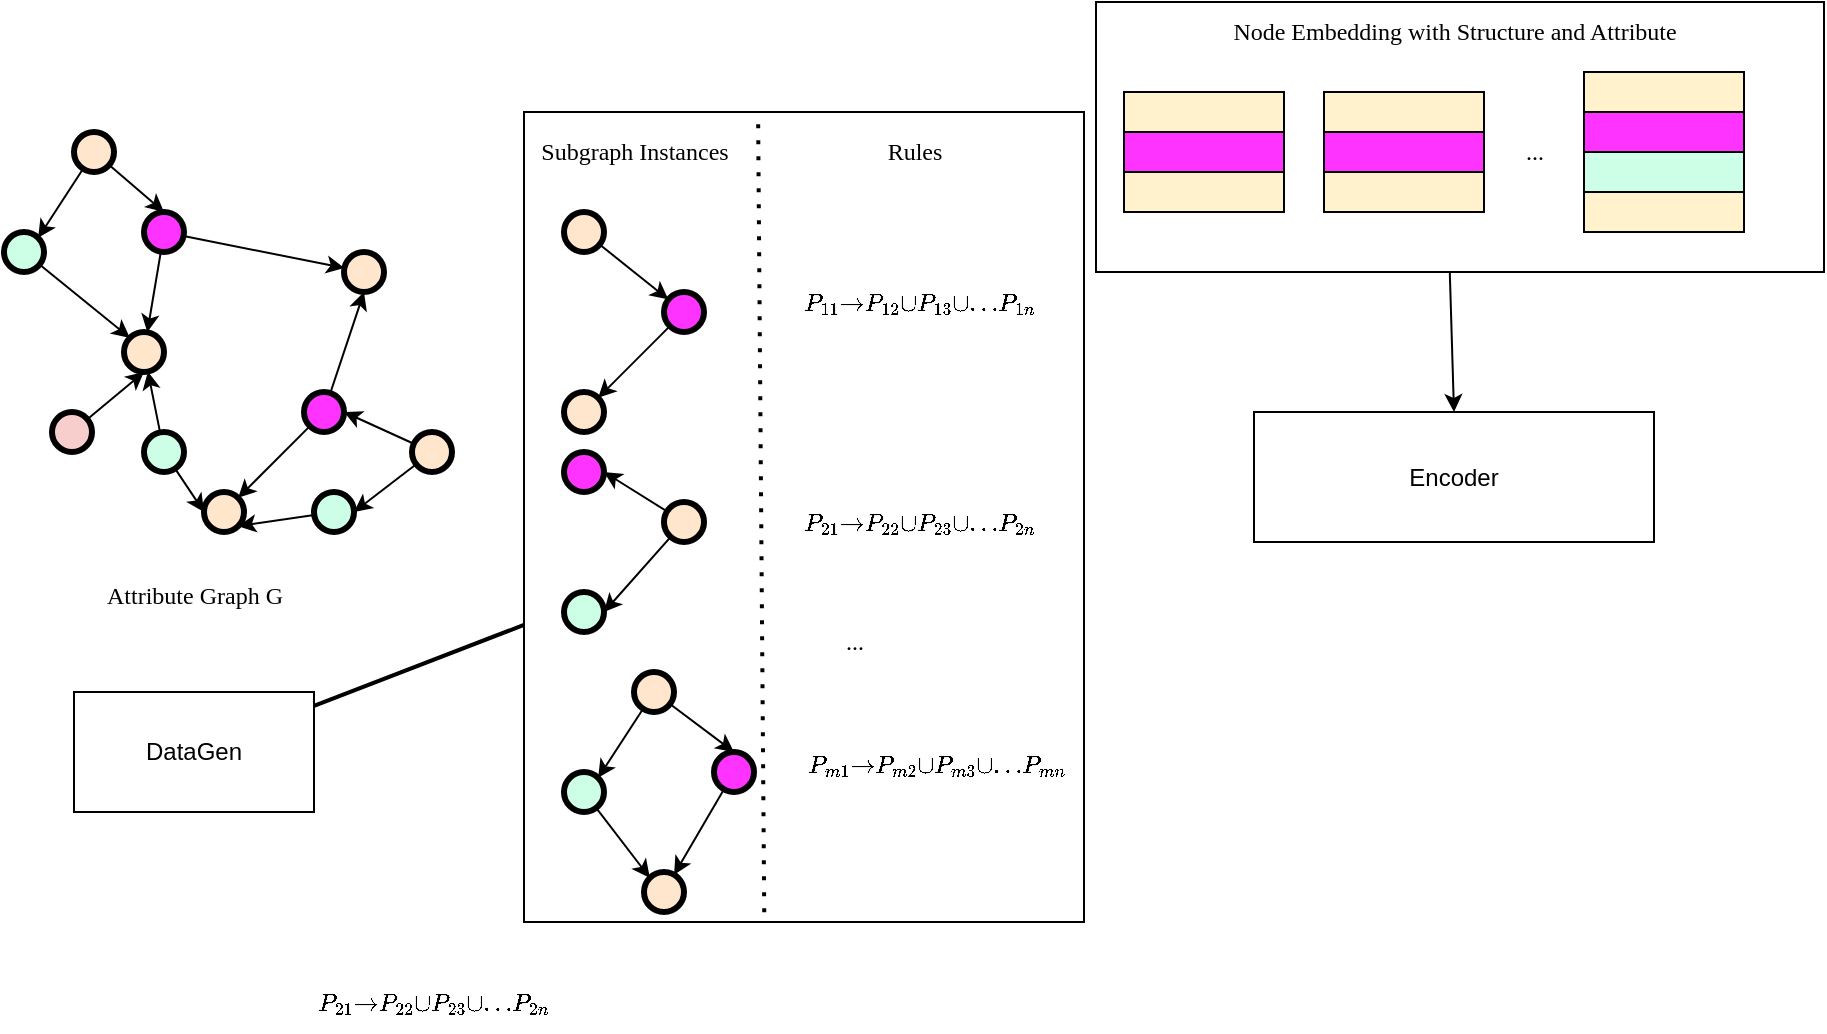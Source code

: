 <mxfile version="20.7.4" type="github">
  <diagram id="YgVjmNeeTJTMkVuTX1qY" name="第 1 页">
    <mxGraphModel dx="906" dy="1698" grid="1" gridSize="10" guides="1" tooltips="1" connect="1" arrows="1" fold="1" page="1" pageScale="1" pageWidth="827" pageHeight="1169" math="1" shadow="0">
      <root>
        <mxCell id="0" />
        <mxCell id="1" parent="0" />
        <mxCell id="o_sgE8OzQir2t5ASwDxD-75" value="" style="rounded=0;whiteSpace=wrap;html=1;strokeWidth=1;fontFamily=Times New Roman;fontSize=12;" vertex="1" parent="1">
          <mxGeometry x="746" y="-95" width="364" height="135" as="geometry" />
        </mxCell>
        <mxCell id="o_sgE8OzQir2t5ASwDxD-49" value="" style="rounded=0;whiteSpace=wrap;html=1;strokeWidth=1;fontFamily=Times New Roman;fontSize=12;" vertex="1" parent="1">
          <mxGeometry x="460" y="-40" width="280" height="405" as="geometry" />
        </mxCell>
        <mxCell id="hbj6Zmw99jq0ys3fm93o-1" value="Encoder" style="rounded=0;whiteSpace=wrap;html=1;" parent="1" vertex="1">
          <mxGeometry x="825" y="110" width="200" height="65" as="geometry" />
        </mxCell>
        <mxCell id="o_sgE8OzQir2t5ASwDxD-80" style="edgeStyle=none;shape=connector;rounded=0;orthogonalLoop=1;jettySize=auto;html=1;labelBackgroundColor=default;strokeColor=default;strokeWidth=2;fontFamily=Times New Roman;fontSize=12;fontColor=#000000;endArrow=none;" edge="1" parent="1" source="hbj6Zmw99jq0ys3fm93o-16" target="o_sgE8OzQir2t5ASwDxD-49">
          <mxGeometry relative="1" as="geometry" />
        </mxCell>
        <mxCell id="hbj6Zmw99jq0ys3fm93o-16" value="DataGen" style="rounded=0;whiteSpace=wrap;html=1;" parent="1" vertex="1">
          <mxGeometry x="235" y="250" width="120" height="60" as="geometry" />
        </mxCell>
        <mxCell id="hbj6Zmw99jq0ys3fm93o-36" value="&lt;font face=&quot;Times New Roman&quot; style=&quot;font-size: 12px;&quot;&gt;Attribute Graph G&lt;/font&gt;" style="text;html=1;align=center;verticalAlign=middle;resizable=0;points=[];autosize=1;strokeColor=none;fillColor=none;fontSize=16;strokeWidth=3;" parent="1" vertex="1">
          <mxGeometry x="240" y="185" width="110" height="30" as="geometry" />
        </mxCell>
        <mxCell id="o_sgE8OzQir2t5ASwDxD-4" value="$$P_{21}{\rightarrow}P_{22}{\cup}P_{23}{\cup}{...}P_{2n}$$" style="text;html=1;align=center;verticalAlign=middle;resizable=0;points=[];autosize=1;strokeColor=none;fillColor=none;fontSize=12;fontFamily=Times New Roman;fontColor=#000000;strokeWidth=3;" vertex="1" parent="1">
          <mxGeometry x="244" y="390" width="340" height="30" as="geometry" />
        </mxCell>
        <mxCell id="hbj6Zmw99jq0ys3fm93o-18" value="" style="ellipse;whiteSpace=wrap;html=1;aspect=fixed;fillColor=#FF33FF;strokeColor=#000000;strokeWidth=3;" parent="1" vertex="1">
          <mxGeometry x="270" y="10" width="20" height="20" as="geometry" />
        </mxCell>
        <mxCell id="hbj6Zmw99jq0ys3fm93o-19" value="" style="ellipse;whiteSpace=wrap;html=1;aspect=fixed;fillColor=#CCFFE6;strokeColor=#000000;strokeWidth=3;" parent="1" vertex="1">
          <mxGeometry x="200" y="20" width="20" height="20" as="geometry" />
        </mxCell>
        <mxCell id="hbj6Zmw99jq0ys3fm93o-20" value="" style="ellipse;whiteSpace=wrap;html=1;aspect=fixed;fillColor=#ffe6cc;strokeColor=#000000;strokeWidth=3;" parent="1" vertex="1">
          <mxGeometry x="370" y="30" width="20" height="20" as="geometry" />
        </mxCell>
        <mxCell id="hbj6Zmw99jq0ys3fm93o-29" style="edgeStyle=none;rounded=0;orthogonalLoop=1;jettySize=auto;html=1;" parent="1" source="hbj6Zmw99jq0ys3fm93o-18" target="hbj6Zmw99jq0ys3fm93o-20" edge="1">
          <mxGeometry relative="1" as="geometry" />
        </mxCell>
        <mxCell id="o_sgE8OzQir2t5ASwDxD-15" style="edgeStyle=none;rounded=0;orthogonalLoop=1;jettySize=auto;html=1;entryX=0;entryY=0.5;entryDx=0;entryDy=0;strokeWidth=1;fontFamily=Times New Roman;fontSize=12;fontColor=#000000;" edge="1" parent="1" source="hbj6Zmw99jq0ys3fm93o-21" target="hbj6Zmw99jq0ys3fm93o-26">
          <mxGeometry relative="1" as="geometry" />
        </mxCell>
        <mxCell id="hbj6Zmw99jq0ys3fm93o-21" value="" style="ellipse;whiteSpace=wrap;html=1;aspect=fixed;fillColor=#CCFFE6;strokeColor=#000000;strokeWidth=3;" parent="1" vertex="1">
          <mxGeometry x="270" y="120" width="20" height="20" as="geometry" />
        </mxCell>
        <mxCell id="hbj6Zmw99jq0ys3fm93o-22" value="" style="ellipse;whiteSpace=wrap;html=1;aspect=fixed;fillColor=#ffe6cc;strokeColor=#000000;strokeWidth=3;" parent="1" vertex="1">
          <mxGeometry x="260" y="70" width="20" height="20" as="geometry" />
        </mxCell>
        <mxCell id="hbj6Zmw99jq0ys3fm93o-28" style="rounded=0;orthogonalLoop=1;jettySize=auto;html=1;" parent="1" source="hbj6Zmw99jq0ys3fm93o-18" target="hbj6Zmw99jq0ys3fm93o-22" edge="1">
          <mxGeometry relative="1" as="geometry" />
        </mxCell>
        <mxCell id="hbj6Zmw99jq0ys3fm93o-33" style="edgeStyle=none;rounded=0;orthogonalLoop=1;jettySize=auto;html=1;entryX=0;entryY=0;entryDx=0;entryDy=0;" parent="1" source="hbj6Zmw99jq0ys3fm93o-19" target="hbj6Zmw99jq0ys3fm93o-22" edge="1">
          <mxGeometry relative="1" as="geometry" />
        </mxCell>
        <mxCell id="hbj6Zmw99jq0ys3fm93o-32" style="edgeStyle=none;rounded=0;orthogonalLoop=1;jettySize=auto;html=1;" parent="1" source="hbj6Zmw99jq0ys3fm93o-21" target="hbj6Zmw99jq0ys3fm93o-22" edge="1">
          <mxGeometry relative="1" as="geometry" />
        </mxCell>
        <mxCell id="o_sgE8OzQir2t5ASwDxD-7" style="edgeStyle=none;rounded=0;orthogonalLoop=1;jettySize=auto;html=1;entryX=0.5;entryY=1;entryDx=0;entryDy=0;strokeWidth=1;fontFamily=Times New Roman;fontSize=12;fontColor=#000000;" edge="1" parent="1" source="hbj6Zmw99jq0ys3fm93o-23" target="hbj6Zmw99jq0ys3fm93o-20">
          <mxGeometry relative="1" as="geometry" />
        </mxCell>
        <mxCell id="hbj6Zmw99jq0ys3fm93o-23" value="" style="ellipse;whiteSpace=wrap;html=1;aspect=fixed;fillColor=#FF33FF;strokeColor=#000000;strokeWidth=3;" parent="1" vertex="1">
          <mxGeometry x="350" y="100" width="20" height="20" as="geometry" />
        </mxCell>
        <mxCell id="hbj6Zmw99jq0ys3fm93o-26" value="" style="ellipse;whiteSpace=wrap;html=1;aspect=fixed;fillColor=#ffe6cc;strokeColor=#000000;strokeWidth=3;" parent="1" vertex="1">
          <mxGeometry x="300" y="150" width="20" height="20" as="geometry" />
        </mxCell>
        <mxCell id="hbj6Zmw99jq0ys3fm93o-31" style="edgeStyle=none;rounded=0;orthogonalLoop=1;jettySize=auto;html=1;" parent="1" source="hbj6Zmw99jq0ys3fm93o-23" target="hbj6Zmw99jq0ys3fm93o-26" edge="1">
          <mxGeometry relative="1" as="geometry" />
        </mxCell>
        <mxCell id="o_sgE8OzQir2t5ASwDxD-13" style="edgeStyle=none;rounded=0;orthogonalLoop=1;jettySize=auto;html=1;entryX=1;entryY=1;entryDx=0;entryDy=0;strokeWidth=1;fontFamily=Times New Roman;fontSize=12;fontColor=#000000;" edge="1" parent="1" source="o_sgE8OzQir2t5ASwDxD-12" target="hbj6Zmw99jq0ys3fm93o-26">
          <mxGeometry relative="1" as="geometry" />
        </mxCell>
        <mxCell id="o_sgE8OzQir2t5ASwDxD-12" value="" style="ellipse;whiteSpace=wrap;html=1;aspect=fixed;fillColor=#CCFFE6;strokeColor=#000000;strokeWidth=3;" vertex="1" parent="1">
          <mxGeometry x="355" y="150" width="20" height="20" as="geometry" />
        </mxCell>
        <mxCell id="o_sgE8OzQir2t5ASwDxD-22" style="edgeStyle=none;rounded=0;orthogonalLoop=1;jettySize=auto;html=1;entryX=1;entryY=0.5;entryDx=0;entryDy=0;strokeWidth=1;fontFamily=Times New Roman;fontSize=12;fontColor=#000000;" edge="1" parent="1" source="o_sgE8OzQir2t5ASwDxD-17" target="o_sgE8OzQir2t5ASwDxD-12">
          <mxGeometry relative="1" as="geometry" />
        </mxCell>
        <mxCell id="o_sgE8OzQir2t5ASwDxD-23" style="edgeStyle=none;rounded=0;orthogonalLoop=1;jettySize=auto;html=1;entryX=1;entryY=0.5;entryDx=0;entryDy=0;strokeWidth=1;fontFamily=Times New Roman;fontSize=12;fontColor=#000000;" edge="1" parent="1" source="o_sgE8OzQir2t5ASwDxD-17" target="hbj6Zmw99jq0ys3fm93o-23">
          <mxGeometry relative="1" as="geometry" />
        </mxCell>
        <mxCell id="o_sgE8OzQir2t5ASwDxD-17" value="" style="ellipse;whiteSpace=wrap;html=1;aspect=fixed;fillColor=#ffe6cc;strokeColor=#000000;strokeWidth=3;" vertex="1" parent="1">
          <mxGeometry x="404" y="120" width="20" height="20" as="geometry" />
        </mxCell>
        <mxCell id="o_sgE8OzQir2t5ASwDxD-25" style="edgeStyle=none;rounded=0;orthogonalLoop=1;jettySize=auto;html=1;entryX=0.5;entryY=1;entryDx=0;entryDy=0;strokeWidth=1;fontFamily=Times New Roman;fontSize=12;fontColor=#000000;" edge="1" parent="1" source="o_sgE8OzQir2t5ASwDxD-18" target="hbj6Zmw99jq0ys3fm93o-22">
          <mxGeometry relative="1" as="geometry" />
        </mxCell>
        <mxCell id="o_sgE8OzQir2t5ASwDxD-18" value="" style="ellipse;whiteSpace=wrap;html=1;aspect=fixed;fillColor=#f8cecc;strokeColor=#000000;strokeWidth=3;" vertex="1" parent="1">
          <mxGeometry x="224" y="110" width="20" height="20" as="geometry" />
        </mxCell>
        <mxCell id="o_sgE8OzQir2t5ASwDxD-20" style="edgeStyle=none;rounded=0;orthogonalLoop=1;jettySize=auto;html=1;entryX=1;entryY=0;entryDx=0;entryDy=0;strokeWidth=1;fontFamily=Times New Roman;fontSize=12;fontColor=#000000;" edge="1" parent="1" source="o_sgE8OzQir2t5ASwDxD-19" target="hbj6Zmw99jq0ys3fm93o-19">
          <mxGeometry relative="1" as="geometry" />
        </mxCell>
        <mxCell id="o_sgE8OzQir2t5ASwDxD-21" style="edgeStyle=none;rounded=0;orthogonalLoop=1;jettySize=auto;html=1;entryX=0.5;entryY=0;entryDx=0;entryDy=0;strokeWidth=1;fontFamily=Times New Roman;fontSize=12;fontColor=#000000;" edge="1" parent="1" source="o_sgE8OzQir2t5ASwDxD-19" target="hbj6Zmw99jq0ys3fm93o-18">
          <mxGeometry relative="1" as="geometry" />
        </mxCell>
        <mxCell id="o_sgE8OzQir2t5ASwDxD-19" value="" style="ellipse;whiteSpace=wrap;html=1;aspect=fixed;fillColor=#ffe6cc;strokeColor=#000000;strokeWidth=3;" vertex="1" parent="1">
          <mxGeometry x="235" y="-30" width="20" height="20" as="geometry" />
        </mxCell>
        <mxCell id="o_sgE8OzQir2t5ASwDxD-35" value="" style="ellipse;whiteSpace=wrap;html=1;aspect=fixed;fillColor=#CCFFE6;strokeColor=#000000;strokeWidth=3;" vertex="1" parent="1">
          <mxGeometry x="480" y="290" width="20" height="20" as="geometry" />
        </mxCell>
        <mxCell id="o_sgE8OzQir2t5ASwDxD-38" style="edgeStyle=none;rounded=0;orthogonalLoop=1;jettySize=auto;html=1;entryX=0;entryY=0;entryDx=0;entryDy=0;" edge="1" parent="1" source="o_sgE8OzQir2t5ASwDxD-35" target="o_sgE8OzQir2t5ASwDxD-36">
          <mxGeometry relative="1" as="geometry" />
        </mxCell>
        <mxCell id="o_sgE8OzQir2t5ASwDxD-39" style="edgeStyle=none;rounded=0;orthogonalLoop=1;jettySize=auto;html=1;entryX=1;entryY=0;entryDx=0;entryDy=0;strokeWidth=1;fontFamily=Times New Roman;fontSize=12;fontColor=#000000;" edge="1" parent="1" source="o_sgE8OzQir2t5ASwDxD-41" target="o_sgE8OzQir2t5ASwDxD-35">
          <mxGeometry relative="1" as="geometry" />
        </mxCell>
        <mxCell id="o_sgE8OzQir2t5ASwDxD-40" style="edgeStyle=none;rounded=0;orthogonalLoop=1;jettySize=auto;html=1;entryX=0.5;entryY=0;entryDx=0;entryDy=0;strokeWidth=1;fontFamily=Times New Roman;fontSize=12;fontColor=#000000;" edge="1" parent="1" source="o_sgE8OzQir2t5ASwDxD-41" target="o_sgE8OzQir2t5ASwDxD-42">
          <mxGeometry relative="1" as="geometry">
            <mxPoint x="560" y="280" as="targetPoint" />
          </mxGeometry>
        </mxCell>
        <mxCell id="o_sgE8OzQir2t5ASwDxD-41" value="" style="ellipse;whiteSpace=wrap;html=1;aspect=fixed;fillColor=#ffe6cc;strokeColor=#000000;strokeWidth=3;" vertex="1" parent="1">
          <mxGeometry x="515" y="240" width="20" height="20" as="geometry" />
        </mxCell>
        <mxCell id="o_sgE8OzQir2t5ASwDxD-45" style="edgeStyle=none;rounded=0;orthogonalLoop=1;jettySize=auto;html=1;strokeWidth=1;fontFamily=Times New Roman;fontSize=12;fontColor=#000000;" edge="1" parent="1" source="o_sgE8OzQir2t5ASwDxD-42" target="o_sgE8OzQir2t5ASwDxD-36">
          <mxGeometry relative="1" as="geometry" />
        </mxCell>
        <mxCell id="o_sgE8OzQir2t5ASwDxD-42" value="" style="ellipse;whiteSpace=wrap;html=1;aspect=fixed;fillColor=#FF33FF;strokeColor=#000000;strokeWidth=3;" vertex="1" parent="1">
          <mxGeometry x="555" y="280" width="20" height="20" as="geometry" />
        </mxCell>
        <mxCell id="o_sgE8OzQir2t5ASwDxD-47" value="..." style="text;html=1;align=center;verticalAlign=middle;resizable=0;points=[];autosize=1;strokeColor=none;fillColor=none;fontSize=12;fontFamily=Times New Roman;fontColor=#000000;" vertex="1" parent="1">
          <mxGeometry x="610" y="210" width="30" height="30" as="geometry" />
        </mxCell>
        <mxCell id="o_sgE8OzQir2t5ASwDxD-52" value="" style="endArrow=none;html=1;rounded=0;dashed=1;dashPattern=1 3;labelBackgroundColor=default;strokeColor=default;strokeWidth=2;fontFamily=Times New Roman;fontSize=12;fontColor=#000000;shape=connector;entryX=0.418;entryY=0.001;entryDx=0;entryDy=0;entryPerimeter=0;exitX=0.429;exitY=0.988;exitDx=0;exitDy=0;exitPerimeter=0;" edge="1" parent="1" source="o_sgE8OzQir2t5ASwDxD-49" target="o_sgE8OzQir2t5ASwDxD-49">
          <mxGeometry width="50" height="50" relative="1" as="geometry">
            <mxPoint x="610" y="190" as="sourcePoint" />
            <mxPoint x="660" y="140" as="targetPoint" />
          </mxGeometry>
        </mxCell>
        <mxCell id="o_sgE8OzQir2t5ASwDxD-53" value="Subgraph Instances" style="text;html=1;align=center;verticalAlign=middle;resizable=0;points=[];autosize=1;strokeColor=none;fillColor=none;fontSize=12;fontFamily=Times New Roman;fontColor=#000000;" vertex="1" parent="1">
          <mxGeometry x="455" y="-35" width="120" height="30" as="geometry" />
        </mxCell>
        <mxCell id="o_sgE8OzQir2t5ASwDxD-54" value="Rules" style="text;html=1;align=center;verticalAlign=middle;resizable=0;points=[];autosize=1;strokeColor=none;fillColor=none;fontSize=12;fontFamily=Times New Roman;fontColor=#000000;" vertex="1" parent="1">
          <mxGeometry x="630" y="-35" width="50" height="30" as="geometry" />
        </mxCell>
        <mxCell id="o_sgE8OzQir2t5ASwDxD-34" value="$$P_{21}{\rightarrow}P_{22}{\cup}P_{23}{\cup}{...}P_{2n}$$" style="text;html=1;align=center;verticalAlign=middle;resizable=0;points=[];autosize=1;strokeColor=none;fillColor=none;fontSize=12;fontFamily=Times New Roman;fontColor=#000000;strokeWidth=1;" vertex="1" parent="1">
          <mxGeometry x="487" y="150" width="340" height="30" as="geometry" />
        </mxCell>
        <mxCell id="hbj6Zmw99jq0ys3fm93o-42" value="" style="ellipse;whiteSpace=wrap;html=1;aspect=fixed;fillColor=#ffe6cc;strokeColor=#000000;strokeWidth=3;container=0;" parent="1" vertex="1">
          <mxGeometry x="480" y="10" width="20" height="20" as="geometry" />
        </mxCell>
        <mxCell id="hbj6Zmw99jq0ys3fm93o-49" value="" style="ellipse;whiteSpace=wrap;html=1;aspect=fixed;fillColor=#FF33FF;strokeColor=#000000;strokeWidth=3;container=0;" parent="1" vertex="1">
          <mxGeometry x="530" y="50" width="20" height="20" as="geometry" />
        </mxCell>
        <mxCell id="hbj6Zmw99jq0ys3fm93o-50" style="edgeStyle=none;rounded=0;orthogonalLoop=1;jettySize=auto;html=1;" parent="1" source="hbj6Zmw99jq0ys3fm93o-42" target="hbj6Zmw99jq0ys3fm93o-49" edge="1">
          <mxGeometry relative="1" as="geometry" />
        </mxCell>
        <mxCell id="hbj6Zmw99jq0ys3fm93o-51" value="" style="ellipse;whiteSpace=wrap;html=1;aspect=fixed;fillColor=#ffe6cc;strokeColor=#000000;strokeWidth=3;container=0;" parent="1" vertex="1">
          <mxGeometry x="480" y="100" width="20" height="20" as="geometry" />
        </mxCell>
        <mxCell id="hbj6Zmw99jq0ys3fm93o-52" style="edgeStyle=none;rounded=0;orthogonalLoop=1;jettySize=auto;html=1;" parent="1" source="hbj6Zmw99jq0ys3fm93o-49" target="hbj6Zmw99jq0ys3fm93o-51" edge="1">
          <mxGeometry relative="1" as="geometry" />
        </mxCell>
        <mxCell id="o_sgE8OzQir2t5ASwDxD-26" value="" style="ellipse;whiteSpace=wrap;html=1;aspect=fixed;fillColor=#FF33FF;strokeColor=#000000;strokeWidth=3;" vertex="1" parent="1">
          <mxGeometry x="480" y="130" width="20" height="20" as="geometry" />
        </mxCell>
        <mxCell id="o_sgE8OzQir2t5ASwDxD-27" value="" style="ellipse;whiteSpace=wrap;html=1;aspect=fixed;fillColor=#CCFFE6;strokeColor=#000000;strokeWidth=3;" vertex="1" parent="1">
          <mxGeometry x="480" y="200" width="20" height="20" as="geometry" />
        </mxCell>
        <mxCell id="o_sgE8OzQir2t5ASwDxD-28" style="edgeStyle=none;rounded=0;orthogonalLoop=1;jettySize=auto;html=1;entryX=1;entryY=0.5;entryDx=0;entryDy=0;strokeWidth=1;fontFamily=Times New Roman;fontSize=12;fontColor=#000000;" edge="1" parent="1" source="o_sgE8OzQir2t5ASwDxD-30" target="o_sgE8OzQir2t5ASwDxD-27">
          <mxGeometry relative="1" as="geometry" />
        </mxCell>
        <mxCell id="o_sgE8OzQir2t5ASwDxD-29" style="edgeStyle=none;rounded=0;orthogonalLoop=1;jettySize=auto;html=1;entryX=1;entryY=0.5;entryDx=0;entryDy=0;strokeWidth=1;fontFamily=Times New Roman;fontSize=12;fontColor=#000000;" edge="1" parent="1" source="o_sgE8OzQir2t5ASwDxD-30" target="o_sgE8OzQir2t5ASwDxD-26">
          <mxGeometry relative="1" as="geometry" />
        </mxCell>
        <mxCell id="o_sgE8OzQir2t5ASwDxD-30" value="" style="ellipse;whiteSpace=wrap;html=1;aspect=fixed;fillColor=#ffe6cc;strokeColor=#000000;strokeWidth=3;" vertex="1" parent="1">
          <mxGeometry x="530" y="155" width="20" height="20" as="geometry" />
        </mxCell>
        <mxCell id="o_sgE8OzQir2t5ASwDxD-3" value="$$P_{11}{\rightarrow}P_{12}{\cup}P_{13}{\cup}{...}P_{1n}$$" style="text;html=1;align=center;verticalAlign=middle;resizable=0;points=[];autosize=1;strokeColor=none;fillColor=none;fontSize=12;fontFamily=Times New Roman;fontColor=#000000;strokeWidth=3;" vertex="1" parent="1">
          <mxGeometry x="487" y="40" width="340" height="30" as="geometry" />
        </mxCell>
        <mxCell id="o_sgE8OzQir2t5ASwDxD-46" value="$$P_{m1}{\rightarrow}P_{m2}{\cup}P_{m3}{\cup}{...}P_{mn}$$" style="text;whiteSpace=wrap;html=1;fontSize=12;fontFamily=Times New Roman;fontColor=#000000;" vertex="1" parent="1">
          <mxGeometry x="600" y="260" width="146" height="40" as="geometry" />
        </mxCell>
        <mxCell id="o_sgE8OzQir2t5ASwDxD-36" value="" style="ellipse;whiteSpace=wrap;html=1;aspect=fixed;fillColor=#ffe6cc;strokeColor=#000000;strokeWidth=3;" vertex="1" parent="1">
          <mxGeometry x="520" y="340" width="20" height="20" as="geometry" />
        </mxCell>
        <mxCell id="o_sgE8OzQir2t5ASwDxD-71" value="..." style="text;html=1;align=center;verticalAlign=middle;resizable=0;points=[];autosize=1;strokeColor=none;fillColor=none;fontSize=12;fontFamily=Times New Roman;fontColor=#000000;" vertex="1" parent="1">
          <mxGeometry x="950" y="-35" width="30" height="30" as="geometry" />
        </mxCell>
        <mxCell id="o_sgE8OzQir2t5ASwDxD-72" value="" style="group" vertex="1" connectable="0" parent="1">
          <mxGeometry x="760" y="-50" width="90" height="60" as="geometry" />
        </mxCell>
        <mxCell id="o_sgE8OzQir2t5ASwDxD-57" value="" style="rounded=0;whiteSpace=wrap;html=1;fillColor=#fff2cc;strokeColor=#000000;" vertex="1" parent="o_sgE8OzQir2t5ASwDxD-72">
          <mxGeometry width="80.0" height="20" as="geometry" />
        </mxCell>
        <mxCell id="o_sgE8OzQir2t5ASwDxD-58" value="" style="rounded=0;whiteSpace=wrap;html=1;fillColor=#FF33FF;strokeColor=#000000;" vertex="1" parent="o_sgE8OzQir2t5ASwDxD-72">
          <mxGeometry y="20" width="80.0" height="20" as="geometry" />
        </mxCell>
        <mxCell id="o_sgE8OzQir2t5ASwDxD-59" value="" style="rounded=0;whiteSpace=wrap;html=1;fillColor=#fff2cc;strokeColor=#000000;" vertex="1" parent="o_sgE8OzQir2t5ASwDxD-72">
          <mxGeometry y="40" width="80.0" height="20" as="geometry" />
        </mxCell>
        <mxCell id="o_sgE8OzQir2t5ASwDxD-73" value="" style="group" vertex="1" connectable="0" parent="1">
          <mxGeometry x="860" y="-50" width="80" height="60" as="geometry" />
        </mxCell>
        <mxCell id="o_sgE8OzQir2t5ASwDxD-64" value="" style="rounded=0;whiteSpace=wrap;html=1;fillColor=#fff2cc;strokeColor=#000000;" vertex="1" parent="o_sgE8OzQir2t5ASwDxD-73">
          <mxGeometry width="80.0" height="20" as="geometry" />
        </mxCell>
        <mxCell id="o_sgE8OzQir2t5ASwDxD-65" value="" style="rounded=0;whiteSpace=wrap;html=1;fillColor=#FF33FF;strokeColor=#000000;" vertex="1" parent="o_sgE8OzQir2t5ASwDxD-73">
          <mxGeometry y="20" width="80.0" height="20" as="geometry" />
        </mxCell>
        <mxCell id="o_sgE8OzQir2t5ASwDxD-66" value="" style="rounded=0;whiteSpace=wrap;html=1;fillColor=#fff2cc;strokeColor=#000000;" vertex="1" parent="o_sgE8OzQir2t5ASwDxD-73">
          <mxGeometry y="40" width="80.0" height="20" as="geometry" />
        </mxCell>
        <mxCell id="o_sgE8OzQir2t5ASwDxD-74" value="" style="group" vertex="1" connectable="0" parent="1">
          <mxGeometry x="990" y="-60" width="80" height="80" as="geometry" />
        </mxCell>
        <mxCell id="o_sgE8OzQir2t5ASwDxD-67" value="" style="rounded=0;whiteSpace=wrap;html=1;fillColor=#fff2cc;strokeColor=#000000;" vertex="1" parent="o_sgE8OzQir2t5ASwDxD-74">
          <mxGeometry width="80.0" height="20" as="geometry" />
        </mxCell>
        <mxCell id="o_sgE8OzQir2t5ASwDxD-68" value="" style="rounded=0;whiteSpace=wrap;html=1;fillColor=#FF33FF;strokeColor=#000000;" vertex="1" parent="o_sgE8OzQir2t5ASwDxD-74">
          <mxGeometry y="20" width="80.0" height="20" as="geometry" />
        </mxCell>
        <mxCell id="o_sgE8OzQir2t5ASwDxD-69" value="" style="rounded=0;whiteSpace=wrap;html=1;fillColor=#CCFFE6;strokeColor=#000000;" vertex="1" parent="o_sgE8OzQir2t5ASwDxD-74">
          <mxGeometry y="40" width="80.0" height="20" as="geometry" />
        </mxCell>
        <mxCell id="o_sgE8OzQir2t5ASwDxD-70" value="" style="rounded=0;whiteSpace=wrap;html=1;fillColor=#fff2cc;strokeColor=#000000;" vertex="1" parent="o_sgE8OzQir2t5ASwDxD-74">
          <mxGeometry y="60" width="80.0" height="20" as="geometry" />
        </mxCell>
        <mxCell id="o_sgE8OzQir2t5ASwDxD-76" value="Node Embedding with Structure and Attribute" style="text;html=1;align=center;verticalAlign=middle;resizable=0;points=[];autosize=1;strokeColor=none;fillColor=none;fontSize=12;fontFamily=Times New Roman;fontColor=#000000;strokeWidth=1;" vertex="1" parent="1">
          <mxGeometry x="800" y="-95" width="250" height="30" as="geometry" />
        </mxCell>
        <mxCell id="o_sgE8OzQir2t5ASwDxD-79" value="" style="endArrow=classic;html=1;rounded=0;labelBackgroundColor=default;strokeColor=default;strokeWidth=1;fontFamily=Times New Roman;fontSize=12;fontColor=#000000;shape=connector;exitX=0.486;exitY=1.003;exitDx=0;exitDy=0;exitPerimeter=0;entryX=0.5;entryY=0;entryDx=0;entryDy=0;" edge="1" parent="1" source="o_sgE8OzQir2t5ASwDxD-75" target="hbj6Zmw99jq0ys3fm93o-1">
          <mxGeometry width="50" height="50" relative="1" as="geometry">
            <mxPoint x="820" y="130" as="sourcePoint" />
            <mxPoint x="960" y="90" as="targetPoint" />
          </mxGeometry>
        </mxCell>
      </root>
    </mxGraphModel>
  </diagram>
</mxfile>
